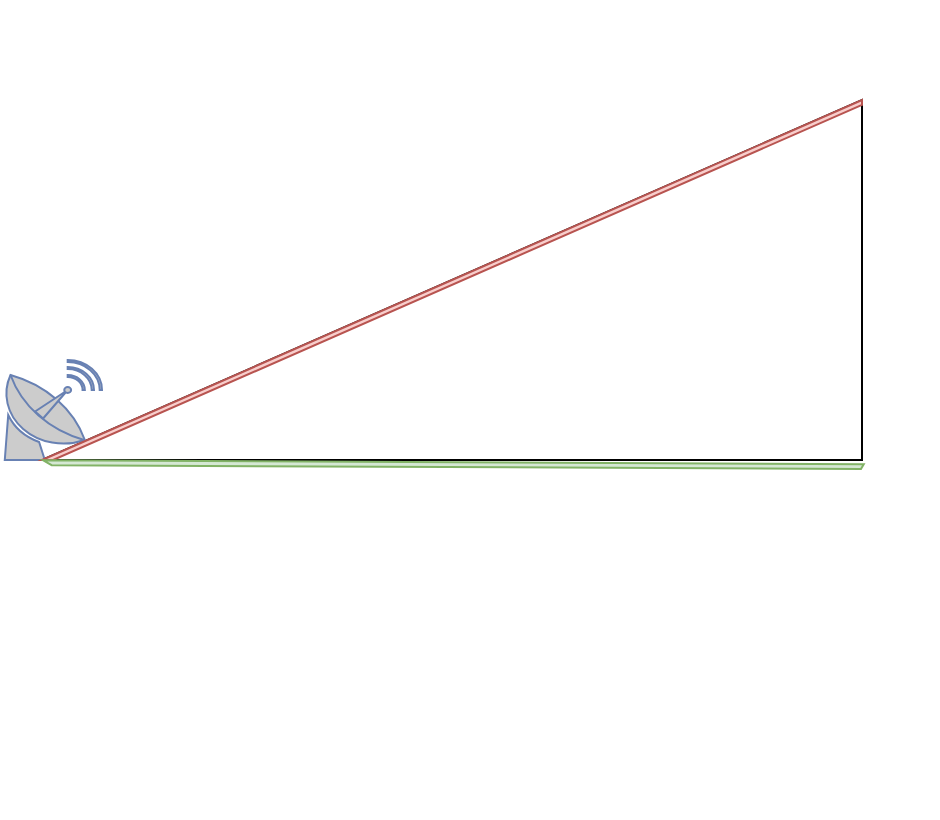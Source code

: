 <mxfile version="22.1.15" type="github">
  <diagram name="Strona-1" id="N_dNfgAPEgXGJc9P8XzQ">
    <mxGraphModel dx="1194" dy="765" grid="1" gridSize="10" guides="1" tooltips="1" connect="1" arrows="1" fold="1" page="1" pageScale="1" pageWidth="827" pageHeight="1169" math="0" shadow="0">
      <root>
        <mxCell id="0" />
        <mxCell id="1" parent="0" />
        <mxCell id="XITEbqGkFx2yabzySH7h-2" value="" style="verticalLabelPosition=bottom;verticalAlign=top;html=1;shape=mxgraph.basic.orthogonal_triangle;flipV=0;flipH=1;" vertex="1" parent="1">
          <mxGeometry x="200" y="220" width="410" height="180" as="geometry" />
        </mxCell>
        <mxCell id="XITEbqGkFx2yabzySH7h-3" value="" style="fontColor=#0066CC;verticalAlign=top;verticalLabelPosition=bottom;labelPosition=center;align=center;html=1;outlineConnect=0;fillColor=#CCCCCC;strokeColor=#6881B3;gradientColor=none;gradientDirection=north;strokeWidth=2;shape=mxgraph.networks.satellite_dish;" vertex="1" parent="1">
          <mxGeometry x="180" y="350" width="50" height="50" as="geometry" />
        </mxCell>
        <mxCell id="XITEbqGkFx2yabzySH7h-6" value="" style="shape=image;html=1;verticalAlign=top;verticalLabelPosition=bottom;labelBackgroundColor=#ffffff;imageAspect=0;aspect=fixed;image=https://cdn4.iconfinder.com/data/icons/transportation-190/1000/aeroplane_aircraft_plane_fighter_military_military_airplane_airplane-128.png" vertex="1" parent="1">
          <mxGeometry x="570" y="170" width="78" height="78" as="geometry" />
        </mxCell>
        <mxCell id="XITEbqGkFx2yabzySH7h-10" value="" style="verticalLabelPosition=bottom;verticalAlign=top;html=1;shape=mxgraph.basic.diag_stripe;dx=10;fillColor=#f8cecc;strokeColor=#b85450;" vertex="1" parent="1">
          <mxGeometry x="200" y="220" width="410" height="180" as="geometry" />
        </mxCell>
        <mxCell id="XITEbqGkFx2yabzySH7h-12" value="" style="verticalLabelPosition=bottom;verticalAlign=top;html=1;shape=mxgraph.basic.diag_stripe;dx=10;rotation=30;fillColor=#d5e8d4;strokeColor=#82b366;" vertex="1" parent="1">
          <mxGeometry x="227.59" y="299.36" width="356.29" height="203.48" as="geometry" />
        </mxCell>
      </root>
    </mxGraphModel>
  </diagram>
</mxfile>
